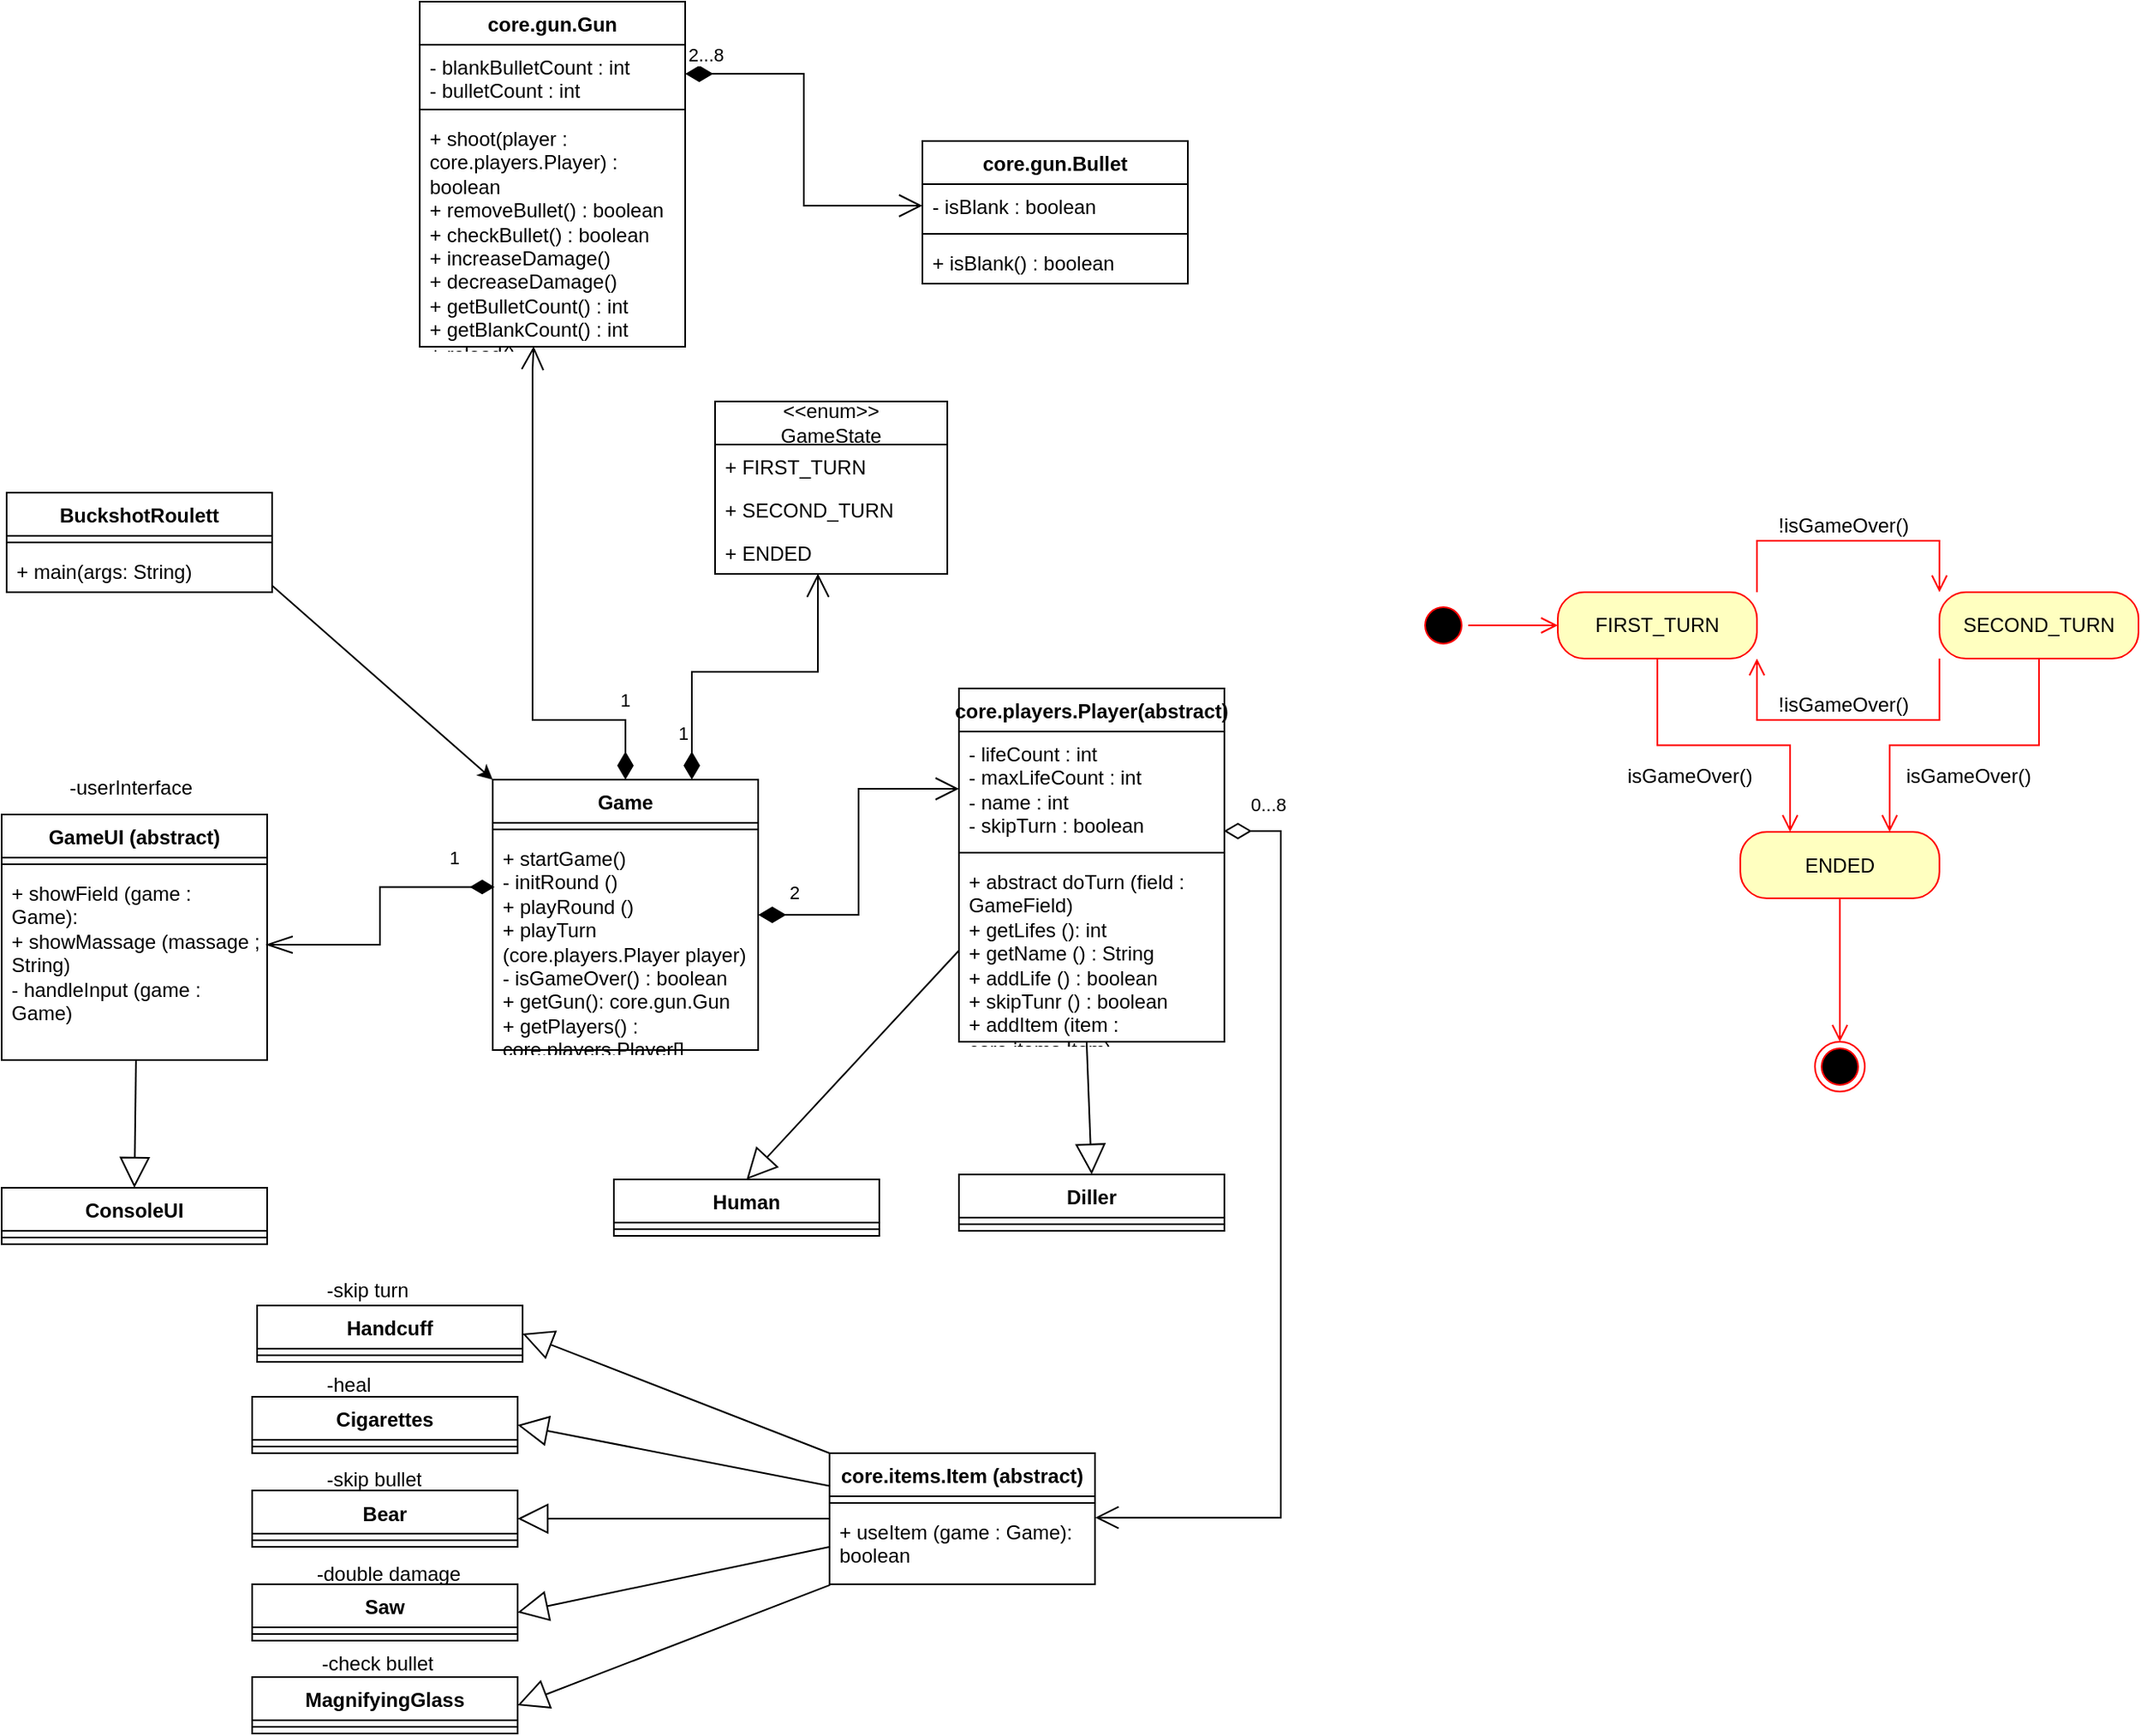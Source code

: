<mxfile version="26.0.16">
  <diagram name="Страница — 1" id="R8RF5_ehU-01l_OwUyXv">
    <mxGraphModel dx="1134" dy="167" grid="0" gridSize="10" guides="1" tooltips="1" connect="1" arrows="1" fold="1" page="1" pageScale="1" pageWidth="827" pageHeight="1169" math="0" shadow="0">
      <root>
        <mxCell id="0" />
        <mxCell id="1" parent="0" />
        <mxCell id="88nhtMrsXwKBun-eYBpt-1" value="Game" style="swimlane;fontStyle=1;align=center;verticalAlign=top;childLayout=stackLayout;horizontal=1;startSize=26;horizontalStack=0;resizeParent=1;resizeParentMax=0;resizeLast=0;collapsible=1;marginBottom=0;whiteSpace=wrap;html=1;" parent="1" vertex="1">
          <mxGeometry x="-493" y="510" width="160" height="163" as="geometry" />
        </mxCell>
        <mxCell id="88nhtMrsXwKBun-eYBpt-3" value="" style="line;strokeWidth=1;fillColor=none;align=left;verticalAlign=middle;spacingTop=-1;spacingLeft=3;spacingRight=3;rotatable=0;labelPosition=right;points=[];portConstraint=eastwest;strokeColor=inherit;" parent="88nhtMrsXwKBun-eYBpt-1" vertex="1">
          <mxGeometry y="26" width="160" height="8" as="geometry" />
        </mxCell>
        <mxCell id="88nhtMrsXwKBun-eYBpt-4" value="&lt;div&gt;+ startGame()&lt;/div&gt;&lt;div&gt;- initRound ()&lt;/div&gt;&lt;div&gt;+ playRound ()&lt;/div&gt;&lt;div&gt;&lt;span style=&quot;background-color: transparent; color: light-dark(rgb(0, 0, 0), rgb(255, 255, 255));&quot;&gt;+ playTurn (core.players.Player player)&lt;/span&gt;&lt;/div&gt;&lt;div&gt;- isGameOver() : boolean&lt;span style=&quot;background-color: transparent; color: light-dark(rgb(0, 0, 0), rgb(255, 255, 255));&quot;&gt;&lt;/span&gt;&lt;/div&gt;&lt;div&gt;+ getGun(): core.gun.Gun&lt;/div&gt;&lt;div&gt;+ getPlayers() : core.players.Player[]&lt;/div&gt;&lt;div&gt;+&amp;nbsp;getWinner ()&lt;/div&gt;&lt;div&gt;&lt;br&gt;&lt;/div&gt;&lt;div&gt;&lt;br&gt;&lt;/div&gt;&lt;div&gt;&lt;br&gt;&lt;/div&gt;" style="text;strokeColor=none;fillColor=none;align=left;verticalAlign=top;spacingLeft=4;spacingRight=4;overflow=hidden;rotatable=0;points=[[0,0.5],[1,0.5]];portConstraint=eastwest;whiteSpace=wrap;html=1;" parent="88nhtMrsXwKBun-eYBpt-1" vertex="1">
          <mxGeometry y="34" width="160" height="129" as="geometry" />
        </mxCell>
        <mxCell id="88nhtMrsXwKBun-eYBpt-5" value="core.players.Player(abstract)" style="swimlane;fontStyle=1;align=center;verticalAlign=top;childLayout=stackLayout;horizontal=1;startSize=26;horizontalStack=0;resizeParent=1;resizeParentMax=0;resizeLast=0;collapsible=1;marginBottom=0;whiteSpace=wrap;html=1;" parent="1" vertex="1">
          <mxGeometry x="-212" y="455" width="160" height="213" as="geometry" />
        </mxCell>
        <mxCell id="88nhtMrsXwKBun-eYBpt-6" value="- lifeCount : int&lt;div&gt;- maxLifeCount : int&lt;/div&gt;&lt;div&gt;- name : int&lt;/div&gt;&lt;div&gt;- skipTurn : boolean&lt;/div&gt;" style="text;strokeColor=none;fillColor=none;align=left;verticalAlign=top;spacingLeft=4;spacingRight=4;overflow=hidden;rotatable=0;points=[[0,0.5],[1,0.5]];portConstraint=eastwest;whiteSpace=wrap;html=1;" parent="88nhtMrsXwKBun-eYBpt-5" vertex="1">
          <mxGeometry y="26" width="160" height="69" as="geometry" />
        </mxCell>
        <mxCell id="88nhtMrsXwKBun-eYBpt-7" value="" style="line;strokeWidth=1;fillColor=none;align=left;verticalAlign=middle;spacingTop=-1;spacingLeft=3;spacingRight=3;rotatable=0;labelPosition=right;points=[];portConstraint=eastwest;strokeColor=inherit;" parent="88nhtMrsXwKBun-eYBpt-5" vertex="1">
          <mxGeometry y="95" width="160" height="8" as="geometry" />
        </mxCell>
        <mxCell id="88nhtMrsXwKBun-eYBpt-8" value="+ abstract doTurn (field : GameField)&lt;div&gt;+ getLifes (): int&lt;/div&gt;&lt;div&gt;+ getName () : String&lt;/div&gt;&lt;div&gt;+ addLife () : boolean&lt;/div&gt;&lt;div&gt;+ skipTunr () : boolean&amp;nbsp;&lt;/div&gt;&lt;div&gt;+ addItem (item : core.items.Item)&lt;/div&gt;" style="text;strokeColor=none;fillColor=none;align=left;verticalAlign=top;spacingLeft=4;spacingRight=4;overflow=hidden;rotatable=0;points=[[0,0.5],[1,0.5]];portConstraint=eastwest;whiteSpace=wrap;html=1;" parent="88nhtMrsXwKBun-eYBpt-5" vertex="1">
          <mxGeometry y="103" width="160" height="110" as="geometry" />
        </mxCell>
        <mxCell id="88nhtMrsXwKBun-eYBpt-9" value="Human" style="swimlane;fontStyle=1;align=center;verticalAlign=top;childLayout=stackLayout;horizontal=1;startSize=26;horizontalStack=0;resizeParent=1;resizeParentMax=0;resizeLast=0;collapsible=1;marginBottom=0;whiteSpace=wrap;html=1;" parent="1" vertex="1">
          <mxGeometry x="-420" y="751" width="160" height="34" as="geometry" />
        </mxCell>
        <mxCell id="88nhtMrsXwKBun-eYBpt-11" value="" style="line;strokeWidth=1;fillColor=none;align=left;verticalAlign=middle;spacingTop=-1;spacingLeft=3;spacingRight=3;rotatable=0;labelPosition=right;points=[];portConstraint=eastwest;strokeColor=inherit;" parent="88nhtMrsXwKBun-eYBpt-9" vertex="1">
          <mxGeometry y="26" width="160" height="8" as="geometry" />
        </mxCell>
        <mxCell id="88nhtMrsXwKBun-eYBpt-24" value="core.gun.Gun" style="swimlane;fontStyle=1;align=center;verticalAlign=top;childLayout=stackLayout;horizontal=1;startSize=26;horizontalStack=0;resizeParent=1;resizeParentMax=0;resizeLast=0;collapsible=1;marginBottom=0;whiteSpace=wrap;html=1;" parent="1" vertex="1">
          <mxGeometry x="-537" y="41" width="160" height="208" as="geometry" />
        </mxCell>
        <mxCell id="88nhtMrsXwKBun-eYBpt-25" value="- blankBulletCount : int&amp;nbsp;&lt;div&gt;- bulletCount : int&lt;/div&gt;" style="text;strokeColor=none;fillColor=none;align=left;verticalAlign=top;spacingLeft=4;spacingRight=4;overflow=hidden;rotatable=0;points=[[0,0.5],[1,0.5]];portConstraint=eastwest;whiteSpace=wrap;html=1;" parent="88nhtMrsXwKBun-eYBpt-24" vertex="1">
          <mxGeometry y="26" width="160" height="35" as="geometry" />
        </mxCell>
        <mxCell id="88nhtMrsXwKBun-eYBpt-26" value="" style="line;strokeWidth=1;fillColor=none;align=left;verticalAlign=middle;spacingTop=-1;spacingLeft=3;spacingRight=3;rotatable=0;labelPosition=right;points=[];portConstraint=eastwest;strokeColor=inherit;" parent="88nhtMrsXwKBun-eYBpt-24" vertex="1">
          <mxGeometry y="61" width="160" height="8" as="geometry" />
        </mxCell>
        <mxCell id="88nhtMrsXwKBun-eYBpt-27" value="+ shoot(player : core.players.Player) : boolean&lt;div&gt;+ removeBullet() : boolean&amp;nbsp;&lt;/div&gt;&lt;div&gt;+ checkBullet() : boolean&lt;/div&gt;&lt;div&gt;+ increaseDamage()&lt;/div&gt;&lt;div&gt;+ decreaseDamage()&lt;/div&gt;&lt;div&gt;+ getBulletCount() : int&amp;nbsp;&lt;/div&gt;&lt;div&gt;+ getBlankCount() : int&lt;/div&gt;&lt;div&gt;+ reload()&lt;/div&gt;" style="text;strokeColor=none;fillColor=none;align=left;verticalAlign=top;spacingLeft=4;spacingRight=4;overflow=hidden;rotatable=0;points=[[0,0.5],[1,0.5]];portConstraint=eastwest;whiteSpace=wrap;html=1;" parent="88nhtMrsXwKBun-eYBpt-24" vertex="1">
          <mxGeometry y="69" width="160" height="139" as="geometry" />
        </mxCell>
        <mxCell id="88nhtMrsXwKBun-eYBpt-34" value="0...8" style="endArrow=open;html=1;endSize=12;startArrow=diamondThin;startSize=14;startFill=0;edgeStyle=orthogonalEdgeStyle;align=left;verticalAlign=bottom;rounded=0;entryX=1.001;entryY=0.108;entryDx=0;entryDy=0;entryPerimeter=0;exitX=0.998;exitY=0.869;exitDx=0;exitDy=0;exitPerimeter=0;" parent="1" source="88nhtMrsXwKBun-eYBpt-6" target="mmi8MaXVztaNXO-UwU9S-42" edge="1">
          <mxGeometry x="-0.948" y="7" relative="1" as="geometry">
            <mxPoint x="-40" y="547" as="sourcePoint" />
            <mxPoint x="-128.0" y="959" as="targetPoint" />
            <mxPoint as="offset" />
            <Array as="points">
              <mxPoint x="-18" y="541" />
              <mxPoint x="-18" y="955" />
            </Array>
          </mxGeometry>
        </mxCell>
        <mxCell id="88nhtMrsXwKBun-eYBpt-36" value="core.gun.Bullet" style="swimlane;fontStyle=1;align=center;verticalAlign=top;childLayout=stackLayout;horizontal=1;startSize=26;horizontalStack=0;resizeParent=1;resizeParentMax=0;resizeLast=0;collapsible=1;marginBottom=0;whiteSpace=wrap;html=1;" parent="1" vertex="1">
          <mxGeometry x="-234" y="125" width="160" height="86" as="geometry" />
        </mxCell>
        <mxCell id="88nhtMrsXwKBun-eYBpt-37" value="- isBlank : boolean" style="text;strokeColor=none;fillColor=none;align=left;verticalAlign=top;spacingLeft=4;spacingRight=4;overflow=hidden;rotatable=0;points=[[0,0.5],[1,0.5]];portConstraint=eastwest;whiteSpace=wrap;html=1;" parent="88nhtMrsXwKBun-eYBpt-36" vertex="1">
          <mxGeometry y="26" width="160" height="26" as="geometry" />
        </mxCell>
        <mxCell id="88nhtMrsXwKBun-eYBpt-38" value="" style="line;strokeWidth=1;fillColor=none;align=left;verticalAlign=middle;spacingTop=-1;spacingLeft=3;spacingRight=3;rotatable=0;labelPosition=right;points=[];portConstraint=eastwest;strokeColor=inherit;" parent="88nhtMrsXwKBun-eYBpt-36" vertex="1">
          <mxGeometry y="52" width="160" height="8" as="geometry" />
        </mxCell>
        <mxCell id="88nhtMrsXwKBun-eYBpt-39" value="+ isBlank() : boolean" style="text;strokeColor=none;fillColor=none;align=left;verticalAlign=top;spacingLeft=4;spacingRight=4;overflow=hidden;rotatable=0;points=[[0,0.5],[1,0.5]];portConstraint=eastwest;whiteSpace=wrap;html=1;" parent="88nhtMrsXwKBun-eYBpt-36" vertex="1">
          <mxGeometry y="60" width="160" height="26" as="geometry" />
        </mxCell>
        <mxCell id="88nhtMrsXwKBun-eYBpt-40" value="2...8" style="endArrow=open;html=1;endSize=12;startArrow=diamondThin;startSize=14;startFill=1;edgeStyle=orthogonalEdgeStyle;align=left;verticalAlign=bottom;rounded=0;exitX=1;exitY=0.5;exitDx=0;exitDy=0;entryX=0;entryY=0.5;entryDx=0;entryDy=0;" parent="1" source="88nhtMrsXwKBun-eYBpt-25" target="88nhtMrsXwKBun-eYBpt-37" edge="1">
          <mxGeometry x="-1" y="3" relative="1" as="geometry">
            <mxPoint x="-472" y="357" as="sourcePoint" />
            <mxPoint x="-312" y="357" as="targetPoint" />
          </mxGeometry>
        </mxCell>
        <mxCell id="mmi8MaXVztaNXO-UwU9S-2" value="1" style="endArrow=diamondThin;html=1;endSize=12;startArrow=openThin;startSize=14;startFill=0;edgeStyle=orthogonalEdgeStyle;align=left;verticalAlign=bottom;rounded=0;entryX=0.007;entryY=0.238;entryDx=0;entryDy=0;entryPerimeter=0;endFill=1;exitX=0.996;exitY=0.39;exitDx=0;exitDy=0;exitPerimeter=0;" parent="1" source="GVF_vdcyL4783B92e2er-34" target="88nhtMrsXwKBun-eYBpt-4" edge="1">
          <mxGeometry x="0.663" y="9" relative="1" as="geometry">
            <mxPoint x="-626" y="606" as="sourcePoint" />
            <mxPoint x="-493" y="547" as="targetPoint" />
            <mxPoint as="offset" />
          </mxGeometry>
        </mxCell>
        <mxCell id="mmi8MaXVztaNXO-UwU9S-15" value="" style="text;strokeColor=none;fillColor=none;align=left;verticalAlign=middle;spacingTop=-1;spacingLeft=4;spacingRight=4;rotatable=0;labelPosition=right;points=[];portConstraint=eastwest;" parent="1" vertex="1">
          <mxGeometry x="-530" y="446" width="20" height="14" as="geometry" />
        </mxCell>
        <mxCell id="mmi8MaXVztaNXO-UwU9S-17" value="-userInterface" style="text;strokeColor=none;fillColor=none;align=left;verticalAlign=top;spacingLeft=4;spacingRight=4;overflow=hidden;rotatable=0;points=[[0,0.5],[1,0.5]];portConstraint=eastwest;whiteSpace=wrap;html=1;" parent="1" vertex="1">
          <mxGeometry x="-754" y="501" width="100" height="26" as="geometry" />
        </mxCell>
        <mxCell id="mmi8MaXVztaNXO-UwU9S-20" value="2" style="endArrow=open;html=1;endSize=12;startArrow=diamondThin;startSize=14;startFill=1;edgeStyle=orthogonalEdgeStyle;align=left;verticalAlign=bottom;rounded=0;exitX=1;exitY=0.5;exitDx=0;exitDy=0;entryX=0;entryY=0.5;entryDx=0;entryDy=0;" parent="1" source="88nhtMrsXwKBun-eYBpt-1" target="88nhtMrsXwKBun-eYBpt-6" edge="1">
          <mxGeometry x="-0.835" y="6" relative="1" as="geometry">
            <mxPoint x="-330" y="614" as="sourcePoint" />
            <mxPoint x="-197" y="614" as="targetPoint" />
            <mxPoint y="1" as="offset" />
          </mxGeometry>
        </mxCell>
        <mxCell id="mmi8MaXVztaNXO-UwU9S-22" value="1" style="endArrow=open;html=1;endSize=12;startArrow=diamondThin;startSize=14;startFill=1;edgeStyle=orthogonalEdgeStyle;align=left;verticalAlign=bottom;rounded=0;exitX=0.5;exitY=0;exitDx=0;exitDy=0;entryX=0.429;entryY=0.998;entryDx=0;entryDy=0;entryPerimeter=0;" parent="1" source="88nhtMrsXwKBun-eYBpt-1" target="88nhtMrsXwKBun-eYBpt-27" edge="1">
          <mxGeometry x="-0.74" y="-3" relative="1" as="geometry">
            <mxPoint x="-404" y="460" as="sourcePoint" />
            <mxPoint x="-271" y="460" as="targetPoint" />
            <mxPoint as="offset" />
            <Array as="points">
              <mxPoint x="-413" y="474" />
              <mxPoint x="-469" y="474" />
              <mxPoint x="-469" y="263" />
              <mxPoint x="-468" y="263" />
            </Array>
          </mxGeometry>
        </mxCell>
        <mxCell id="mmi8MaXVztaNXO-UwU9S-24" value="BuckshotRoulett" style="swimlane;fontStyle=1;align=center;verticalAlign=top;childLayout=stackLayout;horizontal=1;startSize=26;horizontalStack=0;resizeParent=1;resizeParentMax=0;resizeLast=0;collapsible=1;marginBottom=0;whiteSpace=wrap;html=1;" parent="1" vertex="1">
          <mxGeometry x="-786" y="337" width="160" height="60" as="geometry" />
        </mxCell>
        <mxCell id="mmi8MaXVztaNXO-UwU9S-26" value="" style="line;strokeWidth=1;fillColor=none;align=left;verticalAlign=middle;spacingTop=-1;spacingLeft=3;spacingRight=3;rotatable=0;labelPosition=right;points=[];portConstraint=eastwest;strokeColor=inherit;" parent="mmi8MaXVztaNXO-UwU9S-24" vertex="1">
          <mxGeometry y="26" width="160" height="8" as="geometry" />
        </mxCell>
        <mxCell id="mmi8MaXVztaNXO-UwU9S-27" value="+ main(args: String)" style="text;strokeColor=none;fillColor=none;align=left;verticalAlign=top;spacingLeft=4;spacingRight=4;overflow=hidden;rotatable=0;points=[[0,0.5],[1,0.5]];portConstraint=eastwest;whiteSpace=wrap;html=1;" parent="mmi8MaXVztaNXO-UwU9S-24" vertex="1">
          <mxGeometry y="34" width="160" height="26" as="geometry" />
        </mxCell>
        <mxCell id="mmi8MaXVztaNXO-UwU9S-30" value="Diller" style="swimlane;fontStyle=1;align=center;verticalAlign=top;childLayout=stackLayout;horizontal=1;startSize=26;horizontalStack=0;resizeParent=1;resizeParentMax=0;resizeLast=0;collapsible=1;marginBottom=0;whiteSpace=wrap;html=1;" parent="1" vertex="1">
          <mxGeometry x="-212" y="748" width="160" height="34" as="geometry" />
        </mxCell>
        <mxCell id="mmi8MaXVztaNXO-UwU9S-32" value="" style="line;strokeWidth=1;fillColor=none;align=left;verticalAlign=middle;spacingTop=-1;spacingLeft=3;spacingRight=3;rotatable=0;labelPosition=right;points=[];portConstraint=eastwest;strokeColor=inherit;" parent="mmi8MaXVztaNXO-UwU9S-30" vertex="1">
          <mxGeometry y="26" width="160" height="8" as="geometry" />
        </mxCell>
        <mxCell id="mmi8MaXVztaNXO-UwU9S-37" value="" style="endArrow=block;endSize=16;endFill=0;html=1;rounded=0;fontSize=12;curved=1;entryX=0.5;entryY=0;entryDx=0;entryDy=0;exitX=0;exitY=0.5;exitDx=0;exitDy=0;" parent="1" source="88nhtMrsXwKBun-eYBpt-8" target="88nhtMrsXwKBun-eYBpt-9" edge="1">
          <mxGeometry width="160" relative="1" as="geometry">
            <mxPoint x="-146" y="628" as="sourcePoint" />
            <mxPoint x="-260" y="686" as="targetPoint" />
          </mxGeometry>
        </mxCell>
        <mxCell id="mmi8MaXVztaNXO-UwU9S-38" value="" style="endArrow=block;endSize=16;endFill=0;html=1;rounded=0;fontSize=12;curved=1;entryX=0.5;entryY=0;entryDx=0;entryDy=0;exitX=0.481;exitY=1;exitDx=0;exitDy=0;exitPerimeter=0;" parent="1" source="88nhtMrsXwKBun-eYBpt-8" target="mmi8MaXVztaNXO-UwU9S-30" edge="1">
          <mxGeometry width="160" relative="1" as="geometry">
            <mxPoint x="-129" y="676" as="sourcePoint" />
            <mxPoint x="-354" y="640" as="targetPoint" />
          </mxGeometry>
        </mxCell>
        <mxCell id="mmi8MaXVztaNXO-UwU9S-39" value="core.items.Item (abstract)" style="swimlane;fontStyle=1;align=center;verticalAlign=top;childLayout=stackLayout;horizontal=1;startSize=26;horizontalStack=0;resizeParent=1;resizeParentMax=0;resizeLast=0;collapsible=1;marginBottom=0;whiteSpace=wrap;html=1;" parent="1" vertex="1">
          <mxGeometry x="-290" y="916" width="160" height="79" as="geometry" />
        </mxCell>
        <mxCell id="mmi8MaXVztaNXO-UwU9S-41" value="" style="line;strokeWidth=1;fillColor=none;align=left;verticalAlign=middle;spacingTop=-1;spacingLeft=3;spacingRight=3;rotatable=0;labelPosition=right;points=[];portConstraint=eastwest;strokeColor=inherit;" parent="mmi8MaXVztaNXO-UwU9S-39" vertex="1">
          <mxGeometry y="26" width="160" height="8" as="geometry" />
        </mxCell>
        <mxCell id="mmi8MaXVztaNXO-UwU9S-42" value="+ useItem (game : Game): boolean" style="text;strokeColor=none;fillColor=none;align=left;verticalAlign=top;spacingLeft=4;spacingRight=4;overflow=hidden;rotatable=0;points=[[0,0.5],[1,0.5]];portConstraint=eastwest;whiteSpace=wrap;html=1;" parent="mmi8MaXVztaNXO-UwU9S-39" vertex="1">
          <mxGeometry y="34" width="160" height="45" as="geometry" />
        </mxCell>
        <mxCell id="GVF_vdcyL4783B92e2er-7" value="Handcuff" style="swimlane;fontStyle=1;align=center;verticalAlign=top;childLayout=stackLayout;horizontal=1;startSize=26;horizontalStack=0;resizeParent=1;resizeParentMax=0;resizeLast=0;collapsible=1;marginBottom=0;whiteSpace=wrap;html=1;" parent="1" vertex="1">
          <mxGeometry x="-635" y="827" width="160" height="34" as="geometry" />
        </mxCell>
        <mxCell id="GVF_vdcyL4783B92e2er-8" value="" style="line;strokeWidth=1;fillColor=none;align=left;verticalAlign=middle;spacingTop=-1;spacingLeft=3;spacingRight=3;rotatable=0;labelPosition=right;points=[];portConstraint=eastwest;strokeColor=inherit;" parent="GVF_vdcyL4783B92e2er-7" vertex="1">
          <mxGeometry y="26" width="160" height="8" as="geometry" />
        </mxCell>
        <mxCell id="GVF_vdcyL4783B92e2er-9" value="Cigarettes" style="swimlane;fontStyle=1;align=center;verticalAlign=top;childLayout=stackLayout;horizontal=1;startSize=26;horizontalStack=0;resizeParent=1;resizeParentMax=0;resizeLast=0;collapsible=1;marginBottom=0;whiteSpace=wrap;html=1;" parent="1" vertex="1">
          <mxGeometry x="-638" y="882" width="160" height="34" as="geometry" />
        </mxCell>
        <mxCell id="GVF_vdcyL4783B92e2er-10" value="" style="line;strokeWidth=1;fillColor=none;align=left;verticalAlign=middle;spacingTop=-1;spacingLeft=3;spacingRight=3;rotatable=0;labelPosition=right;points=[];portConstraint=eastwest;strokeColor=inherit;" parent="GVF_vdcyL4783B92e2er-9" vertex="1">
          <mxGeometry y="26" width="160" height="8" as="geometry" />
        </mxCell>
        <mxCell id="GVF_vdcyL4783B92e2er-11" value="Bear" style="swimlane;fontStyle=1;align=center;verticalAlign=top;childLayout=stackLayout;horizontal=1;startSize=26;horizontalStack=0;resizeParent=1;resizeParentMax=0;resizeLast=0;collapsible=1;marginBottom=0;whiteSpace=wrap;html=1;" parent="1" vertex="1">
          <mxGeometry x="-638" y="938.5" width="160" height="34" as="geometry" />
        </mxCell>
        <mxCell id="GVF_vdcyL4783B92e2er-12" value="" style="line;strokeWidth=1;fillColor=none;align=left;verticalAlign=middle;spacingTop=-1;spacingLeft=3;spacingRight=3;rotatable=0;labelPosition=right;points=[];portConstraint=eastwest;strokeColor=inherit;" parent="GVF_vdcyL4783B92e2er-11" vertex="1">
          <mxGeometry y="26" width="160" height="8" as="geometry" />
        </mxCell>
        <mxCell id="GVF_vdcyL4783B92e2er-13" value="Saw" style="swimlane;fontStyle=1;align=center;verticalAlign=top;childLayout=stackLayout;horizontal=1;startSize=26;horizontalStack=0;resizeParent=1;resizeParentMax=0;resizeLast=0;collapsible=1;marginBottom=0;whiteSpace=wrap;html=1;" parent="1" vertex="1">
          <mxGeometry x="-638" y="995" width="160" height="34" as="geometry" />
        </mxCell>
        <mxCell id="GVF_vdcyL4783B92e2er-14" value="" style="line;strokeWidth=1;fillColor=none;align=left;verticalAlign=middle;spacingTop=-1;spacingLeft=3;spacingRight=3;rotatable=0;labelPosition=right;points=[];portConstraint=eastwest;strokeColor=inherit;" parent="GVF_vdcyL4783B92e2er-13" vertex="1">
          <mxGeometry y="26" width="160" height="8" as="geometry" />
        </mxCell>
        <mxCell id="GVF_vdcyL4783B92e2er-15" value="" style="endArrow=block;endSize=16;endFill=0;html=1;rounded=0;fontSize=12;curved=1;entryX=1;entryY=0.5;entryDx=0;entryDy=0;exitX=0;exitY=0;exitDx=0;exitDy=0;" parent="1" source="mmi8MaXVztaNXO-UwU9S-39" target="GVF_vdcyL4783B92e2er-7" edge="1">
          <mxGeometry width="160" relative="1" as="geometry">
            <mxPoint x="-357" y="800" as="sourcePoint" />
            <mxPoint x="-361" y="888" as="targetPoint" />
          </mxGeometry>
        </mxCell>
        <mxCell id="GVF_vdcyL4783B92e2er-16" value="" style="endArrow=block;endSize=16;endFill=0;html=1;rounded=0;fontSize=12;curved=1;entryX=1;entryY=0.5;entryDx=0;entryDy=0;exitX=0;exitY=0.25;exitDx=0;exitDy=0;" parent="1" source="mmi8MaXVztaNXO-UwU9S-39" target="GVF_vdcyL4783B92e2er-9" edge="1">
          <mxGeometry width="160" relative="1" as="geometry">
            <mxPoint x="-290" y="944" as="sourcePoint" />
            <mxPoint x="-465" y="854" as="targetPoint" />
          </mxGeometry>
        </mxCell>
        <mxCell id="GVF_vdcyL4783B92e2er-17" value="" style="endArrow=block;endSize=16;endFill=0;html=1;rounded=0;fontSize=12;curved=1;entryX=1;entryY=0.5;entryDx=0;entryDy=0;exitX=0;exitY=0.5;exitDx=0;exitDy=0;" parent="1" source="mmi8MaXVztaNXO-UwU9S-39" target="GVF_vdcyL4783B92e2er-11" edge="1">
          <mxGeometry width="160" relative="1" as="geometry">
            <mxPoint x="-280" y="926" as="sourcePoint" />
            <mxPoint x="-468" y="909" as="targetPoint" />
          </mxGeometry>
        </mxCell>
        <mxCell id="GVF_vdcyL4783B92e2er-18" value="" style="endArrow=block;endSize=16;endFill=0;html=1;rounded=0;fontSize=12;curved=1;entryX=1;entryY=0.5;entryDx=0;entryDy=0;exitX=0;exitY=0.5;exitDx=0;exitDy=0;" parent="1" source="mmi8MaXVztaNXO-UwU9S-42" target="GVF_vdcyL4783B92e2er-13" edge="1">
          <mxGeometry width="160" relative="1" as="geometry">
            <mxPoint x="-280" y="966" as="sourcePoint" />
            <mxPoint x="-468" y="966" as="targetPoint" />
          </mxGeometry>
        </mxCell>
        <mxCell id="GVF_vdcyL4783B92e2er-19" value="MagnifyingGlass" style="swimlane;fontStyle=1;align=center;verticalAlign=top;childLayout=stackLayout;horizontal=1;startSize=26;horizontalStack=0;resizeParent=1;resizeParentMax=0;resizeLast=0;collapsible=1;marginBottom=0;whiteSpace=wrap;html=1;" parent="1" vertex="1">
          <mxGeometry x="-638" y="1051" width="160" height="34" as="geometry" />
        </mxCell>
        <mxCell id="GVF_vdcyL4783B92e2er-20" value="" style="line;strokeWidth=1;fillColor=none;align=left;verticalAlign=middle;spacingTop=-1;spacingLeft=3;spacingRight=3;rotatable=0;labelPosition=right;points=[];portConstraint=eastwest;strokeColor=inherit;" parent="GVF_vdcyL4783B92e2er-19" vertex="1">
          <mxGeometry y="26" width="160" height="8" as="geometry" />
        </mxCell>
        <mxCell id="GVF_vdcyL4783B92e2er-21" value="" style="endArrow=block;endSize=16;endFill=0;html=1;rounded=0;fontSize=12;curved=1;entryX=1;entryY=0.5;entryDx=0;entryDy=0;exitX=0.002;exitY=1.009;exitDx=0;exitDy=0;exitPerimeter=0;" parent="1" source="mmi8MaXVztaNXO-UwU9S-42" target="GVF_vdcyL4783B92e2er-19" edge="1">
          <mxGeometry width="160" relative="1" as="geometry">
            <mxPoint x="-295" y="990" as="sourcePoint" />
            <mxPoint x="-468" y="1022" as="targetPoint" />
          </mxGeometry>
        </mxCell>
        <mxCell id="GVF_vdcyL4783B92e2er-22" value="-skip turn&lt;span style=&quot;color: rgba(0, 0, 0, 0); font-family: monospace; font-size: 0px; text-wrap-mode: nowrap;&quot;&gt;%3CmxGraphModel%3E%3Croot%3E%3CmxCell%20id%3D%220%22%2F%3E%3CmxCell%20id%3D%221%22%20parent%3D%220%22%2F%3E%3CmxCell%20id%3D%222%22%20value%3D%22-userInterface%22%20style%3D%22text%3BstrokeColor%3Dnone%3BfillColor%3Dnone%3Balign%3Dleft%3BverticalAlign%3Dtop%3BspacingLeft%3D4%3BspacingRight%3D4%3Boverflow%3Dhidden%3Brotatable%3D0%3Bpoints%3D%5B%5B0%2C0.5%5D%2C%5B1%2C0.5%5D%5D%3BportConstraint%3Deastwest%3BwhiteSpace%3Dwrap%3Bhtml%3D1%3B%22%20vertex%3D%221%22%20parent%3D%221%22%3E%3CmxGeometry%20x%3D%22-702%22%20y%3D%22484%22%20width%3D%22100%22%20height%3D%2226%22%20as%3D%22geometry%22%2F%3E%3C%2FmxCell%3E%3C%2Froot%3E%3C%2FmxGraphModel%3E&lt;/span&gt;&lt;span style=&quot;color: rgba(0, 0, 0, 0); font-family: monospace; font-size: 0px; text-wrap-mode: nowrap;&quot;&gt;%3CmxGraphModel%3E%3Croot%3E%3CmxCell%20id%3D%220%22%2F%3E%3CmxCell%20id%3D%221%22%20parent%3D%220%22%2F%3E%3CmxCell%20id%3D%222%22%20value%3D%22-userInterface%22%20style%3D%22text%3BstrokeColor%3Dnone%3BfillColor%3Dnone%3Balign%3Dleft%3BverticalAlign%3Dtop%3BspacingLeft%3D4%3BspacingRight%3D4%3Boverflow%3Dhidden%3Brotatable%3D0%3Bpoints%3D%5B%5B0%2C0.5%5D%2C%5B1%2C0.5%5D%5D%3BportConstraint%3Deastwest%3BwhiteSpace%3Dwrap%3Bhtml%3D1%3B%22%20vertex%3D%221%22%20parent%3D%221%22%3E%3CmxGeometry%20x%3D%22-702%22%20y%3D%22484%22%20width%3D%22100%22%20height%3D%2226%22%20as%3D%22geometry%22%2F%3E%3C%2FmxCell%3E%3C%2Froot%3E%3C%2FmxGraphModel%3E&lt;/span&gt;" style="text;strokeColor=none;fillColor=none;align=left;verticalAlign=top;spacingLeft=4;spacingRight=4;overflow=hidden;rotatable=0;points=[[0,0.5],[1,0.5]];portConstraint=eastwest;whiteSpace=wrap;html=1;" parent="1" vertex="1">
          <mxGeometry x="-599" y="804" width="100" height="26" as="geometry" />
        </mxCell>
        <mxCell id="GVF_vdcyL4783B92e2er-23" value="-heal" style="text;strokeColor=none;fillColor=none;align=left;verticalAlign=top;spacingLeft=4;spacingRight=4;overflow=hidden;rotatable=0;points=[[0,0.5],[1,0.5]];portConstraint=eastwest;whiteSpace=wrap;html=1;" parent="1" vertex="1">
          <mxGeometry x="-599" y="861" width="100" height="26" as="geometry" />
        </mxCell>
        <mxCell id="GVF_vdcyL4783B92e2er-24" value="-skip bullet" style="text;strokeColor=none;fillColor=none;align=left;verticalAlign=top;spacingLeft=4;spacingRight=4;overflow=hidden;rotatable=0;points=[[0,0.5],[1,0.5]];portConstraint=eastwest;whiteSpace=wrap;html=1;" parent="1" vertex="1">
          <mxGeometry x="-599" y="918" width="100" height="26" as="geometry" />
        </mxCell>
        <mxCell id="GVF_vdcyL4783B92e2er-25" value="-double damage" style="text;strokeColor=none;fillColor=none;align=left;verticalAlign=top;spacingLeft=4;spacingRight=4;overflow=hidden;rotatable=0;points=[[0,0.5],[1,0.5]];portConstraint=eastwest;whiteSpace=wrap;html=1;" parent="1" vertex="1">
          <mxGeometry x="-605" y="975" width="100" height="26" as="geometry" />
        </mxCell>
        <mxCell id="GVF_vdcyL4783B92e2er-26" value="-check bullet" style="text;strokeColor=none;fillColor=none;align=left;verticalAlign=top;spacingLeft=4;spacingRight=4;overflow=hidden;rotatable=0;points=[[0,0.5],[1,0.5]];portConstraint=eastwest;whiteSpace=wrap;html=1;" parent="1" vertex="1">
          <mxGeometry x="-602" y="1029" width="100" height="26" as="geometry" />
        </mxCell>
        <mxCell id="GVF_vdcyL4783B92e2er-29" value="" style="endArrow=classic;html=1;rounded=0;entryX=0;entryY=0;entryDx=0;entryDy=0;exitX=1;exitY=0.846;exitDx=0;exitDy=0;exitPerimeter=0;" parent="1" source="mmi8MaXVztaNXO-UwU9S-27" target="88nhtMrsXwKBun-eYBpt-1" edge="1">
          <mxGeometry width="50" height="50" relative="1" as="geometry">
            <mxPoint x="-632" y="392" as="sourcePoint" />
            <mxPoint x="-512" y="586" as="targetPoint" />
          </mxGeometry>
        </mxCell>
        <mxCell id="GVF_vdcyL4783B92e2er-31" value="GameUI (abstract)" style="swimlane;fontStyle=1;align=center;verticalAlign=top;childLayout=stackLayout;horizontal=1;startSize=26;horizontalStack=0;resizeParent=1;resizeParentMax=0;resizeLast=0;collapsible=1;marginBottom=0;whiteSpace=wrap;html=1;" parent="1" vertex="1">
          <mxGeometry x="-789" y="531" width="160" height="148" as="geometry" />
        </mxCell>
        <mxCell id="GVF_vdcyL4783B92e2er-33" value="" style="line;strokeWidth=1;fillColor=none;align=left;verticalAlign=middle;spacingTop=-1;spacingLeft=3;spacingRight=3;rotatable=0;labelPosition=right;points=[];portConstraint=eastwest;strokeColor=inherit;" parent="GVF_vdcyL4783B92e2er-31" vertex="1">
          <mxGeometry y="26" width="160" height="8" as="geometry" />
        </mxCell>
        <mxCell id="GVF_vdcyL4783B92e2er-34" value="+ showField (game : Game):&lt;div&gt;+ showMassage (massage ; String)&lt;/div&gt;&lt;div&gt;&lt;span style=&quot;background-color: transparent; color: light-dark(rgb(0, 0, 0), rgb(255, 255, 255));&quot;&gt;- handleInput (game : Game)&lt;/span&gt;&lt;/div&gt;" style="text;strokeColor=none;fillColor=none;align=left;verticalAlign=top;spacingLeft=4;spacingRight=4;overflow=hidden;rotatable=0;points=[[0,0.5],[1,0.5]];portConstraint=eastwest;whiteSpace=wrap;html=1;" parent="GVF_vdcyL4783B92e2er-31" vertex="1">
          <mxGeometry y="34" width="160" height="114" as="geometry" />
        </mxCell>
        <mxCell id="GVF_vdcyL4783B92e2er-35" value="ConsoleUI" style="swimlane;fontStyle=1;align=center;verticalAlign=top;childLayout=stackLayout;horizontal=1;startSize=26;horizontalStack=0;resizeParent=1;resizeParentMax=0;resizeLast=0;collapsible=1;marginBottom=0;whiteSpace=wrap;html=1;" parent="1" vertex="1">
          <mxGeometry x="-789" y="756" width="160" height="34" as="geometry" />
        </mxCell>
        <mxCell id="GVF_vdcyL4783B92e2er-36" value="" style="line;strokeWidth=1;fillColor=none;align=left;verticalAlign=middle;spacingTop=-1;spacingLeft=3;spacingRight=3;rotatable=0;labelPosition=right;points=[];portConstraint=eastwest;strokeColor=inherit;" parent="GVF_vdcyL4783B92e2er-35" vertex="1">
          <mxGeometry y="26" width="160" height="8" as="geometry" />
        </mxCell>
        <mxCell id="GVF_vdcyL4783B92e2er-37" value="" style="endArrow=block;endSize=16;endFill=0;html=1;rounded=0;fontSize=12;curved=1;entryX=0.5;entryY=0;entryDx=0;entryDy=0;exitX=0.506;exitY=1;exitDx=0;exitDy=0;exitPerimeter=0;" parent="1" source="GVF_vdcyL4783B92e2er-34" target="GVF_vdcyL4783B92e2er-35" edge="1">
          <mxGeometry width="160" relative="1" as="geometry">
            <mxPoint x="-705" y="680" as="sourcePoint" />
            <mxPoint x="-619" y="765" as="targetPoint" />
          </mxGeometry>
        </mxCell>
        <mxCell id="GVF_vdcyL4783B92e2er-43" value="&amp;lt;&amp;lt;enum&amp;gt;&amp;gt;&lt;div&gt;GameState&lt;/div&gt;" style="swimlane;fontStyle=0;childLayout=stackLayout;horizontal=1;startSize=26;fillColor=none;horizontalStack=0;resizeParent=1;resizeParentMax=0;resizeLast=0;collapsible=1;marginBottom=0;whiteSpace=wrap;html=1;" parent="1" vertex="1">
          <mxGeometry x="-359" y="282" width="140" height="104" as="geometry" />
        </mxCell>
        <mxCell id="GVF_vdcyL4783B92e2er-44" value="+ FIRST_TURN" style="text;strokeColor=none;fillColor=none;align=left;verticalAlign=top;spacingLeft=4;spacingRight=4;overflow=hidden;rotatable=0;points=[[0,0.5],[1,0.5]];portConstraint=eastwest;whiteSpace=wrap;html=1;" parent="GVF_vdcyL4783B92e2er-43" vertex="1">
          <mxGeometry y="26" width="140" height="26" as="geometry" />
        </mxCell>
        <mxCell id="GVF_vdcyL4783B92e2er-45" value="+ SECOND_TURN" style="text;strokeColor=none;fillColor=none;align=left;verticalAlign=top;spacingLeft=4;spacingRight=4;overflow=hidden;rotatable=0;points=[[0,0.5],[1,0.5]];portConstraint=eastwest;whiteSpace=wrap;html=1;" parent="GVF_vdcyL4783B92e2er-43" vertex="1">
          <mxGeometry y="52" width="140" height="26" as="geometry" />
        </mxCell>
        <mxCell id="GVF_vdcyL4783B92e2er-46" value="+ ENDED" style="text;strokeColor=none;fillColor=none;align=left;verticalAlign=top;spacingLeft=4;spacingRight=4;overflow=hidden;rotatable=0;points=[[0,0.5],[1,0.5]];portConstraint=eastwest;whiteSpace=wrap;html=1;" parent="GVF_vdcyL4783B92e2er-43" vertex="1">
          <mxGeometry y="78" width="140" height="26" as="geometry" />
        </mxCell>
        <mxCell id="GVF_vdcyL4783B92e2er-47" value="1" style="endArrow=open;html=1;endSize=12;startArrow=diamondThin;startSize=14;startFill=1;edgeStyle=orthogonalEdgeStyle;align=left;verticalAlign=bottom;rounded=0;entryX=0.443;entryY=0.992;entryDx=0;entryDy=0;entryPerimeter=0;exitX=0.75;exitY=0;exitDx=0;exitDy=0;" parent="1" source="88nhtMrsXwKBun-eYBpt-1" target="GVF_vdcyL4783B92e2er-46" edge="1">
          <mxGeometry x="-0.806" y="10" relative="1" as="geometry">
            <mxPoint x="-363" y="496" as="sourcePoint" />
            <mxPoint x="-297.04" y="389.022" as="targetPoint" />
            <mxPoint as="offset" />
            <Array as="points">
              <mxPoint x="-373" y="445" />
              <mxPoint x="-297" y="445" />
            </Array>
          </mxGeometry>
        </mxCell>
        <mxCell id="GVF_vdcyL4783B92e2er-48" value="FIRST_TURN" style="rounded=1;whiteSpace=wrap;html=1;arcSize=40;fontColor=#000000;fillColor=#ffffc0;strokeColor=#ff0000;" parent="1" vertex="1">
          <mxGeometry x="149" y="397" width="120" height="40" as="geometry" />
        </mxCell>
        <mxCell id="GVF_vdcyL4783B92e2er-49" value="" style="edgeStyle=orthogonalEdgeStyle;html=1;verticalAlign=bottom;endArrow=open;endSize=8;strokeColor=#ff0000;rounded=0;entryX=0.25;entryY=0;entryDx=0;entryDy=0;" parent="1" source="GVF_vdcyL4783B92e2er-48" target="GVF_vdcyL4783B92e2er-52" edge="1">
          <mxGeometry relative="1" as="geometry">
            <mxPoint x="209" y="497" as="targetPoint" />
          </mxGeometry>
        </mxCell>
        <mxCell id="GVF_vdcyL4783B92e2er-50" value="SECOND_TURN" style="rounded=1;whiteSpace=wrap;html=1;arcSize=40;fontColor=#000000;fillColor=#ffffc0;strokeColor=#ff0000;" parent="1" vertex="1">
          <mxGeometry x="379" y="397" width="120" height="40" as="geometry" />
        </mxCell>
        <mxCell id="GVF_vdcyL4783B92e2er-51" value="" style="edgeStyle=orthogonalEdgeStyle;html=1;verticalAlign=bottom;endArrow=open;endSize=8;strokeColor=#ff0000;rounded=0;entryX=0.75;entryY=0;entryDx=0;entryDy=0;" parent="1" source="GVF_vdcyL4783B92e2er-50" target="GVF_vdcyL4783B92e2er-52" edge="1">
          <mxGeometry relative="1" as="geometry">
            <mxPoint x="439" y="497" as="targetPoint" />
          </mxGeometry>
        </mxCell>
        <mxCell id="GVF_vdcyL4783B92e2er-52" value="ENDED" style="rounded=1;whiteSpace=wrap;html=1;arcSize=40;fontColor=#000000;fillColor=#ffffc0;strokeColor=#ff0000;" parent="1" vertex="1">
          <mxGeometry x="259" y="541.5" width="120" height="40" as="geometry" />
        </mxCell>
        <mxCell id="GVF_vdcyL4783B92e2er-53" value="" style="edgeStyle=orthogonalEdgeStyle;html=1;verticalAlign=bottom;endArrow=open;endSize=8;strokeColor=#ff0000;rounded=0;entryX=0.5;entryY=0;entryDx=0;entryDy=0;" parent="1" source="GVF_vdcyL4783B92e2er-52" target="GVF_vdcyL4783B92e2er-54" edge="1">
          <mxGeometry relative="1" as="geometry">
            <mxPoint x="68" y="524" as="targetPoint" />
          </mxGeometry>
        </mxCell>
        <mxCell id="GVF_vdcyL4783B92e2er-54" value="" style="ellipse;html=1;shape=endState;fillColor=#000000;strokeColor=#ff0000;" parent="1" vertex="1">
          <mxGeometry x="304" y="668" width="30" height="30" as="geometry" />
        </mxCell>
        <mxCell id="GVF_vdcyL4783B92e2er-57" value="" style="edgeStyle=orthogonalEdgeStyle;html=1;verticalAlign=bottom;endArrow=open;endSize=8;strokeColor=#ff0000;rounded=0;entryX=0;entryY=0;entryDx=0;entryDy=0;exitX=1;exitY=0;exitDx=0;exitDy=0;" parent="1" source="GVF_vdcyL4783B92e2er-48" target="GVF_vdcyL4783B92e2er-50" edge="1">
          <mxGeometry relative="1" as="geometry">
            <mxPoint x="299" y="552" as="targetPoint" />
            <mxPoint x="219" y="447" as="sourcePoint" />
            <Array as="points">
              <mxPoint x="269" y="366" />
              <mxPoint x="379" y="366" />
            </Array>
          </mxGeometry>
        </mxCell>
        <mxCell id="GVF_vdcyL4783B92e2er-58" value="" style="ellipse;html=1;shape=startState;fillColor=#000000;strokeColor=#ff0000;" parent="1" vertex="1">
          <mxGeometry x="65" y="402" width="30" height="30" as="geometry" />
        </mxCell>
        <mxCell id="GVF_vdcyL4783B92e2er-59" value="" style="edgeStyle=orthogonalEdgeStyle;html=1;verticalAlign=bottom;endArrow=open;endSize=8;strokeColor=#ff0000;rounded=0;entryX=0;entryY=0.5;entryDx=0;entryDy=0;" parent="1" source="GVF_vdcyL4783B92e2er-58" target="GVF_vdcyL4783B92e2er-48" edge="1">
          <mxGeometry relative="1" as="geometry">
            <mxPoint x="118" y="395.0" as="targetPoint" />
          </mxGeometry>
        </mxCell>
        <mxCell id="GVF_vdcyL4783B92e2er-60" value="" style="edgeStyle=orthogonalEdgeStyle;html=1;verticalAlign=bottom;endArrow=open;endSize=8;strokeColor=#ff0000;rounded=0;entryX=1;entryY=1;entryDx=0;entryDy=0;exitX=0;exitY=1;exitDx=0;exitDy=0;" parent="1" source="GVF_vdcyL4783B92e2er-50" target="GVF_vdcyL4783B92e2er-48" edge="1">
          <mxGeometry relative="1" as="geometry">
            <mxPoint x="384" y="446" as="targetPoint" />
            <mxPoint x="274" y="456" as="sourcePoint" />
            <Array as="points">
              <mxPoint x="379" y="474" />
              <mxPoint x="269" y="474" />
            </Array>
          </mxGeometry>
        </mxCell>
        <mxCell id="GVF_vdcyL4783B92e2er-61" value="isGameOver()" style="text;strokeColor=none;fillColor=none;align=left;verticalAlign=top;spacingLeft=4;spacingRight=4;overflow=hidden;rotatable=0;points=[[0,0.5],[1,0.5]];portConstraint=eastwest;whiteSpace=wrap;html=1;" parent="1" vertex="1">
          <mxGeometry x="185" y="494" width="100" height="26" as="geometry" />
        </mxCell>
        <mxCell id="GVF_vdcyL4783B92e2er-63" value="isGameOver()" style="text;strokeColor=none;fillColor=none;align=left;verticalAlign=top;spacingLeft=4;spacingRight=4;overflow=hidden;rotatable=0;points=[[0,0.5],[1,0.5]];portConstraint=eastwest;whiteSpace=wrap;html=1;" parent="1" vertex="1">
          <mxGeometry x="353" y="494" width="100" height="26" as="geometry" />
        </mxCell>
        <mxCell id="GVF_vdcyL4783B92e2er-64" value="!isGameOver()" style="text;strokeColor=none;fillColor=none;align=left;verticalAlign=top;spacingLeft=4;spacingRight=4;overflow=hidden;rotatable=0;points=[[0,0.5],[1,0.5]];portConstraint=eastwest;whiteSpace=wrap;html=1;" parent="1" vertex="1">
          <mxGeometry x="276" y="451" width="100" height="26" as="geometry" />
        </mxCell>
        <mxCell id="GVF_vdcyL4783B92e2er-65" value="!isGameOver()" style="text;strokeColor=none;fillColor=none;align=left;verticalAlign=top;spacingLeft=4;spacingRight=4;overflow=hidden;rotatable=0;points=[[0,0.5],[1,0.5]];portConstraint=eastwest;whiteSpace=wrap;html=1;" parent="1" vertex="1">
          <mxGeometry x="276" y="343" width="100" height="26" as="geometry" />
        </mxCell>
      </root>
    </mxGraphModel>
  </diagram>
</mxfile>
